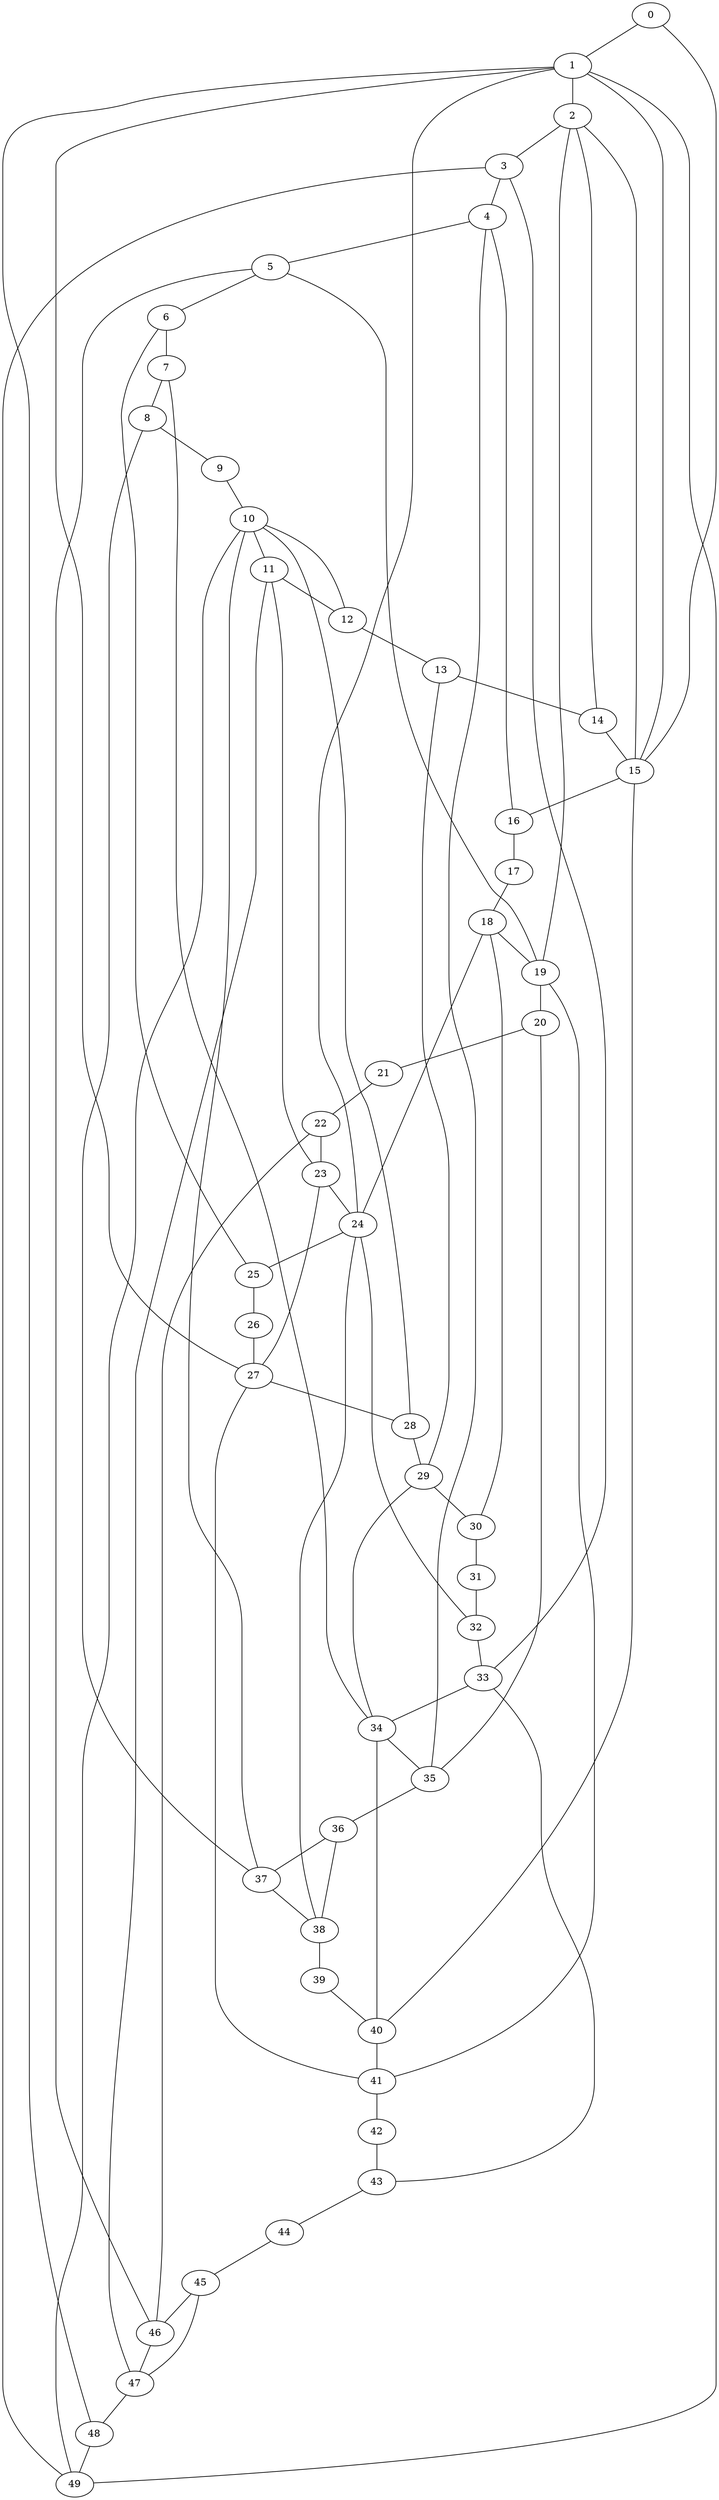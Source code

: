 
graph graphname {
    0 -- 1
0 -- 15
1 -- 2
1 -- 48
1 -- 15
1 -- 24
1 -- 27
1 -- 49
2 -- 3
2 -- 14
2 -- 19
2 -- 15
3 -- 4
3 -- 33
3 -- 49
4 -- 5
4 -- 16
4 -- 35
5 -- 6
5 -- 19
5 -- 46
6 -- 7
6 -- 25
7 -- 8
7 -- 34
8 -- 9
8 -- 37
9 -- 10
10 -- 11
10 -- 37
10 -- 49
10 -- 12
10 -- 28
11 -- 12
11 -- 23
11 -- 47
12 -- 13
13 -- 14
13 -- 29
14 -- 15
15 -- 16
15 -- 40
16 -- 17
17 -- 18
18 -- 19
18 -- 30
18 -- 24
19 -- 20
19 -- 41
20 -- 21
20 -- 35
21 -- 22
22 -- 23
22 -- 46
23 -- 24
23 -- 27
24 -- 25
24 -- 38
24 -- 32
25 -- 26
26 -- 27
27 -- 28
27 -- 41
28 -- 29
29 -- 30
29 -- 34
30 -- 31
31 -- 32
32 -- 33
33 -- 34
33 -- 43
34 -- 35
34 -- 40
35 -- 36
36 -- 37
36 -- 38
37 -- 38
38 -- 39
39 -- 40
40 -- 41
41 -- 42
42 -- 43
43 -- 44
44 -- 45
45 -- 46
45 -- 47
46 -- 47
47 -- 48
48 -- 49

}
